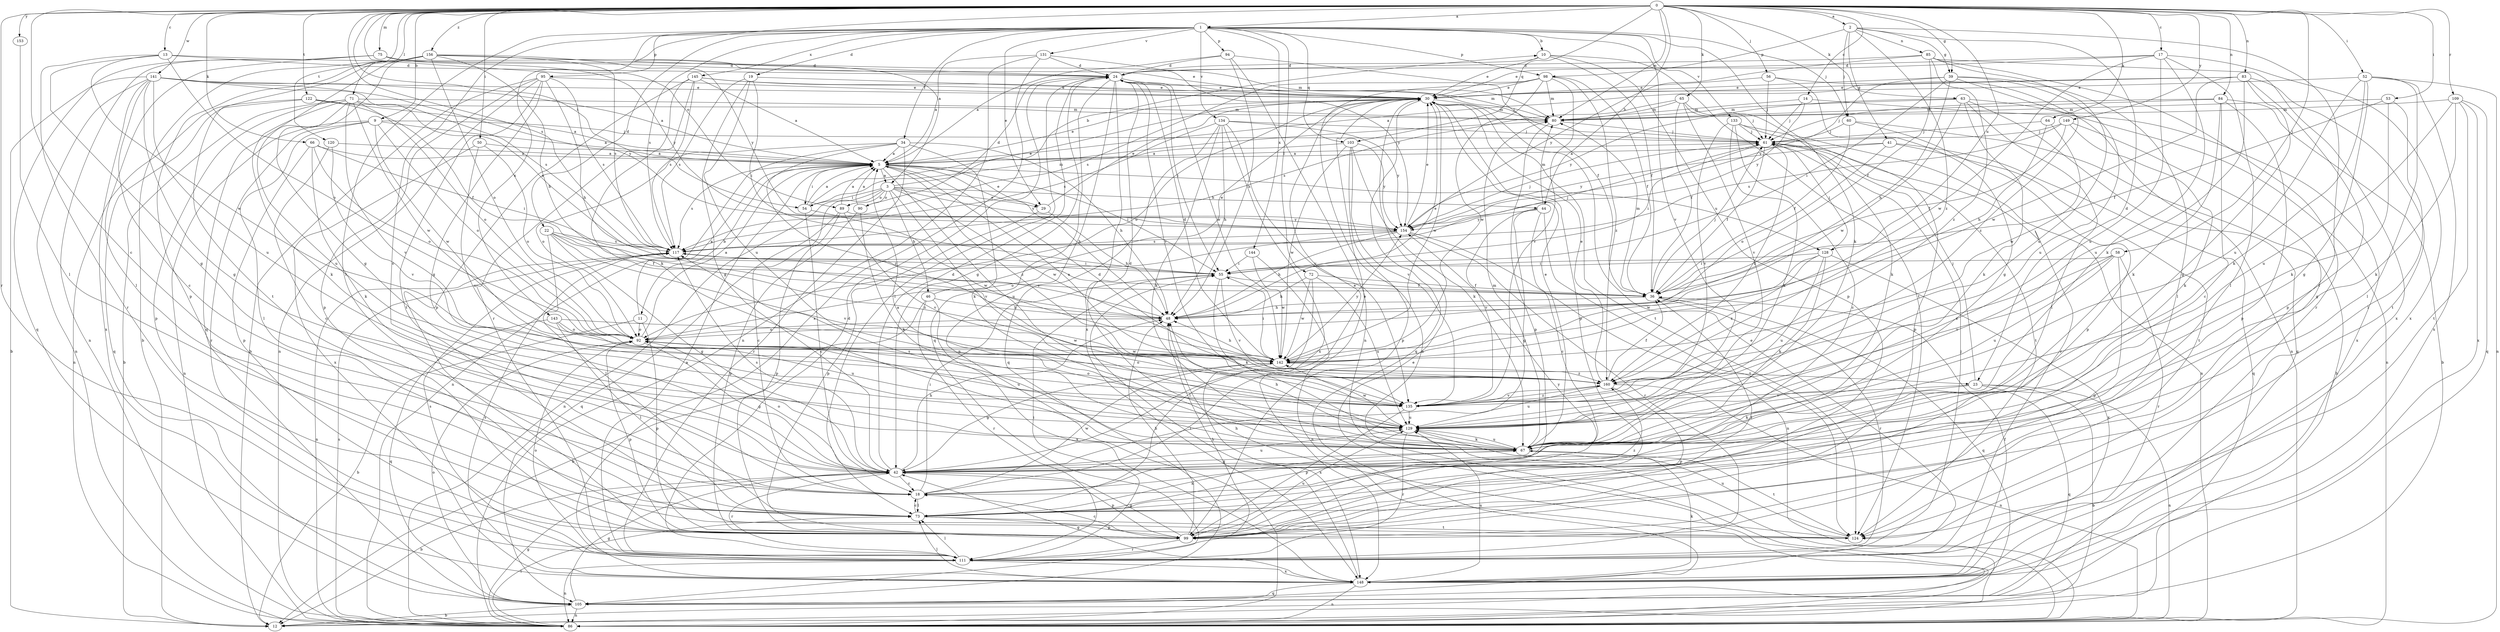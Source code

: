 strict digraph  {
0;
1;
2;
3;
5;
9;
10;
11;
12;
13;
14;
17;
18;
19;
22;
23;
24;
29;
30;
34;
36;
39;
41;
42;
44;
46;
48;
50;
52;
53;
54;
55;
56;
58;
60;
61;
63;
64;
65;
66;
67;
71;
72;
73;
75;
80;
83;
84;
85;
86;
89;
90;
92;
94;
95;
98;
99;
103;
105;
109;
111;
117;
120;
122;
124;
128;
129;
131;
133;
134;
135;
141;
142;
143;
144;
145;
148;
149;
153;
154;
156;
160;
0 -> 1  [label=a];
0 -> 2  [label=a];
0 -> 3  [label=a];
0 -> 9  [label=b];
0 -> 13  [label=c];
0 -> 14  [label=c];
0 -> 17  [label=c];
0 -> 18  [label=c];
0 -> 39  [label=g];
0 -> 44  [label=h];
0 -> 50  [label=i];
0 -> 52  [label=i];
0 -> 53  [label=i];
0 -> 54  [label=i];
0 -> 56  [label=j];
0 -> 58  [label=j];
0 -> 63  [label=k];
0 -> 64  [label=k];
0 -> 65  [label=k];
0 -> 66  [label=k];
0 -> 71  [label=l];
0 -> 75  [label=m];
0 -> 80  [label=m];
0 -> 83  [label=n];
0 -> 84  [label=n];
0 -> 89  [label=o];
0 -> 103  [label=q];
0 -> 109  [label=r];
0 -> 111  [label=r];
0 -> 117  [label=s];
0 -> 120  [label=t];
0 -> 122  [label=t];
0 -> 128  [label=u];
0 -> 141  [label=w];
0 -> 149  [label=y];
0 -> 153  [label=y];
0 -> 156  [label=z];
1 -> 10  [label=b];
1 -> 18  [label=c];
1 -> 19  [label=d];
1 -> 22  [label=d];
1 -> 29  [label=e];
1 -> 34  [label=f];
1 -> 60  [label=j];
1 -> 67  [label=k];
1 -> 72  [label=l];
1 -> 73  [label=l];
1 -> 94  [label=p];
1 -> 95  [label=p];
1 -> 98  [label=p];
1 -> 103  [label=q];
1 -> 117  [label=s];
1 -> 131  [label=v];
1 -> 133  [label=v];
1 -> 134  [label=v];
1 -> 135  [label=v];
1 -> 143  [label=x];
1 -> 144  [label=x];
1 -> 145  [label=x];
2 -> 23  [label=d];
2 -> 39  [label=g];
2 -> 41  [label=g];
2 -> 60  [label=j];
2 -> 85  [label=n];
2 -> 98  [label=p];
2 -> 124  [label=t];
2 -> 160  [label=z];
3 -> 10  [label=b];
3 -> 18  [label=c];
3 -> 29  [label=e];
3 -> 44  [label=h];
3 -> 46  [label=h];
3 -> 54  [label=i];
3 -> 86  [label=n];
3 -> 89  [label=o];
3 -> 90  [label=o];
3 -> 135  [label=v];
3 -> 142  [label=w];
3 -> 154  [label=y];
5 -> 3  [label=a];
5 -> 11  [label=b];
5 -> 23  [label=d];
5 -> 29  [label=e];
5 -> 30  [label=e];
5 -> 48  [label=h];
5 -> 54  [label=i];
5 -> 55  [label=i];
5 -> 117  [label=s];
5 -> 128  [label=u];
5 -> 129  [label=u];
5 -> 160  [label=z];
9 -> 5  [label=a];
9 -> 61  [label=j];
9 -> 73  [label=l];
9 -> 86  [label=n];
9 -> 92  [label=o];
9 -> 111  [label=r];
9 -> 142  [label=w];
10 -> 24  [label=d];
10 -> 30  [label=e];
10 -> 36  [label=f];
10 -> 99  [label=p];
10 -> 124  [label=t];
11 -> 5  [label=a];
11 -> 12  [label=b];
11 -> 92  [label=o];
11 -> 99  [label=p];
12 -> 30  [label=e];
13 -> 24  [label=d];
13 -> 42  [label=g];
13 -> 80  [label=m];
13 -> 92  [label=o];
13 -> 111  [label=r];
13 -> 142  [label=w];
14 -> 61  [label=j];
14 -> 80  [label=m];
14 -> 148  [label=x];
14 -> 154  [label=y];
17 -> 24  [label=d];
17 -> 30  [label=e];
17 -> 67  [label=k];
17 -> 73  [label=l];
17 -> 129  [label=u];
17 -> 142  [label=w];
17 -> 148  [label=x];
18 -> 30  [label=e];
18 -> 55  [label=i];
18 -> 73  [label=l];
18 -> 142  [label=w];
19 -> 30  [label=e];
19 -> 42  [label=g];
19 -> 55  [label=i];
19 -> 117  [label=s];
19 -> 129  [label=u];
22 -> 36  [label=f];
22 -> 42  [label=g];
22 -> 73  [label=l];
22 -> 117  [label=s];
22 -> 135  [label=v];
22 -> 160  [label=z];
23 -> 12  [label=b];
23 -> 61  [label=j];
23 -> 67  [label=k];
23 -> 86  [label=n];
23 -> 105  [label=q];
23 -> 135  [label=v];
24 -> 30  [label=e];
24 -> 42  [label=g];
24 -> 55  [label=i];
24 -> 61  [label=j];
24 -> 73  [label=l];
24 -> 86  [label=n];
24 -> 105  [label=q];
24 -> 135  [label=v];
24 -> 142  [label=w];
24 -> 148  [label=x];
29 -> 30  [label=e];
29 -> 48  [label=h];
29 -> 99  [label=p];
30 -> 80  [label=m];
30 -> 92  [label=o];
30 -> 99  [label=p];
30 -> 105  [label=q];
30 -> 124  [label=t];
30 -> 142  [label=w];
34 -> 5  [label=a];
34 -> 48  [label=h];
34 -> 67  [label=k];
34 -> 86  [label=n];
34 -> 92  [label=o];
34 -> 111  [label=r];
34 -> 160  [label=z];
36 -> 48  [label=h];
36 -> 61  [label=j];
36 -> 80  [label=m];
36 -> 105  [label=q];
36 -> 111  [label=r];
39 -> 30  [label=e];
39 -> 48  [label=h];
39 -> 55  [label=i];
39 -> 73  [label=l];
39 -> 129  [label=u];
39 -> 154  [label=y];
39 -> 160  [label=z];
41 -> 5  [label=a];
41 -> 92  [label=o];
41 -> 105  [label=q];
41 -> 124  [label=t];
41 -> 154  [label=y];
42 -> 12  [label=b];
42 -> 18  [label=c];
42 -> 24  [label=d];
42 -> 30  [label=e];
42 -> 48  [label=h];
42 -> 92  [label=o];
42 -> 99  [label=p];
42 -> 111  [label=r];
42 -> 117  [label=s];
42 -> 129  [label=u];
44 -> 18  [label=c];
44 -> 42  [label=g];
44 -> 80  [label=m];
44 -> 124  [label=t];
44 -> 135  [label=v];
44 -> 154  [label=y];
46 -> 12  [label=b];
46 -> 30  [label=e];
46 -> 48  [label=h];
46 -> 111  [label=r];
46 -> 148  [label=x];
48 -> 30  [label=e];
48 -> 92  [label=o];
48 -> 117  [label=s];
50 -> 5  [label=a];
50 -> 92  [label=o];
50 -> 129  [label=u];
50 -> 148  [label=x];
52 -> 30  [label=e];
52 -> 42  [label=g];
52 -> 67  [label=k];
52 -> 73  [label=l];
52 -> 86  [label=n];
52 -> 129  [label=u];
52 -> 148  [label=x];
53 -> 36  [label=f];
53 -> 67  [label=k];
53 -> 73  [label=l];
53 -> 80  [label=m];
54 -> 5  [label=a];
54 -> 18  [label=c];
54 -> 30  [label=e];
54 -> 80  [label=m];
54 -> 142  [label=w];
55 -> 36  [label=f];
55 -> 67  [label=k];
55 -> 135  [label=v];
56 -> 30  [label=e];
56 -> 42  [label=g];
56 -> 61  [label=j];
56 -> 86  [label=n];
58 -> 55  [label=i];
58 -> 99  [label=p];
58 -> 111  [label=r];
58 -> 129  [label=u];
58 -> 135  [label=v];
58 -> 160  [label=z];
60 -> 12  [label=b];
60 -> 36  [label=f];
60 -> 61  [label=j];
60 -> 99  [label=p];
61 -> 5  [label=a];
61 -> 36  [label=f];
61 -> 55  [label=i];
61 -> 111  [label=r];
61 -> 124  [label=t];
61 -> 160  [label=z];
63 -> 67  [label=k];
63 -> 73  [label=l];
63 -> 80  [label=m];
63 -> 86  [label=n];
63 -> 105  [label=q];
63 -> 142  [label=w];
63 -> 154  [label=y];
64 -> 48  [label=h];
64 -> 61  [label=j];
64 -> 142  [label=w];
65 -> 36  [label=f];
65 -> 61  [label=j];
65 -> 67  [label=k];
65 -> 80  [label=m];
65 -> 117  [label=s];
65 -> 135  [label=v];
66 -> 5  [label=a];
66 -> 55  [label=i];
66 -> 67  [label=k];
66 -> 92  [label=o];
66 -> 99  [label=p];
67 -> 5  [label=a];
67 -> 24  [label=d];
67 -> 30  [label=e];
67 -> 42  [label=g];
67 -> 48  [label=h];
67 -> 80  [label=m];
67 -> 117  [label=s];
67 -> 124  [label=t];
67 -> 129  [label=u];
71 -> 12  [label=b];
71 -> 67  [label=k];
71 -> 80  [label=m];
71 -> 92  [label=o];
71 -> 99  [label=p];
71 -> 117  [label=s];
71 -> 129  [label=u];
71 -> 135  [label=v];
71 -> 142  [label=w];
72 -> 36  [label=f];
72 -> 48  [label=h];
72 -> 73  [label=l];
72 -> 129  [label=u];
72 -> 142  [label=w];
73 -> 18  [label=c];
73 -> 67  [label=k];
73 -> 99  [label=p];
73 -> 124  [label=t];
73 -> 160  [label=z];
75 -> 24  [label=d];
75 -> 30  [label=e];
75 -> 73  [label=l];
75 -> 86  [label=n];
75 -> 105  [label=q];
75 -> 154  [label=y];
80 -> 61  [label=j];
80 -> 99  [label=p];
83 -> 5  [label=a];
83 -> 30  [label=e];
83 -> 42  [label=g];
83 -> 99  [label=p];
83 -> 124  [label=t];
83 -> 129  [label=u];
83 -> 142  [label=w];
84 -> 12  [label=b];
84 -> 18  [label=c];
84 -> 61  [label=j];
84 -> 67  [label=k];
84 -> 80  [label=m];
84 -> 99  [label=p];
85 -> 24  [label=d];
85 -> 36  [label=f];
85 -> 111  [label=r];
85 -> 129  [label=u];
85 -> 148  [label=x];
85 -> 154  [label=y];
85 -> 160  [label=z];
86 -> 42  [label=g];
86 -> 73  [label=l];
86 -> 117  [label=s];
89 -> 5  [label=a];
89 -> 99  [label=p];
89 -> 105  [label=q];
89 -> 135  [label=v];
89 -> 154  [label=y];
90 -> 5  [label=a];
90 -> 24  [label=d];
90 -> 67  [label=k];
90 -> 99  [label=p];
92 -> 5  [label=a];
92 -> 42  [label=g];
92 -> 99  [label=p];
92 -> 129  [label=u];
92 -> 142  [label=w];
94 -> 5  [label=a];
94 -> 24  [label=d];
94 -> 36  [label=f];
94 -> 48  [label=h];
94 -> 86  [label=n];
95 -> 12  [label=b];
95 -> 30  [label=e];
95 -> 42  [label=g];
95 -> 48  [label=h];
95 -> 86  [label=n];
95 -> 99  [label=p];
95 -> 117  [label=s];
95 -> 124  [label=t];
98 -> 30  [label=e];
98 -> 36  [label=f];
98 -> 80  [label=m];
98 -> 86  [label=n];
98 -> 117  [label=s];
98 -> 135  [label=v];
98 -> 142  [label=w];
98 -> 160  [label=z];
99 -> 18  [label=c];
99 -> 36  [label=f];
99 -> 42  [label=g];
99 -> 48  [label=h];
99 -> 111  [label=r];
99 -> 129  [label=u];
99 -> 154  [label=y];
103 -> 5  [label=a];
103 -> 67  [label=k];
103 -> 99  [label=p];
103 -> 135  [label=v];
103 -> 142  [label=w];
103 -> 154  [label=y];
105 -> 12  [label=b];
105 -> 42  [label=g];
105 -> 86  [label=n];
105 -> 92  [label=o];
109 -> 67  [label=k];
109 -> 80  [label=m];
109 -> 105  [label=q];
109 -> 124  [label=t];
109 -> 129  [label=u];
109 -> 148  [label=x];
111 -> 5  [label=a];
111 -> 24  [label=d];
111 -> 48  [label=h];
111 -> 55  [label=i];
111 -> 61  [label=j];
111 -> 73  [label=l];
111 -> 86  [label=n];
111 -> 92  [label=o];
111 -> 117  [label=s];
111 -> 148  [label=x];
117 -> 55  [label=i];
117 -> 61  [label=j];
117 -> 86  [label=n];
120 -> 5  [label=a];
120 -> 18  [label=c];
120 -> 135  [label=v];
122 -> 5  [label=a];
122 -> 36  [label=f];
122 -> 80  [label=m];
122 -> 86  [label=n];
122 -> 105  [label=q];
124 -> 48  [label=h];
124 -> 129  [label=u];
128 -> 55  [label=i];
128 -> 61  [label=j];
128 -> 67  [label=k];
128 -> 129  [label=u];
128 -> 142  [label=w];
128 -> 148  [label=x];
128 -> 160  [label=z];
129 -> 67  [label=k];
129 -> 111  [label=r];
129 -> 142  [label=w];
131 -> 5  [label=a];
131 -> 24  [label=d];
131 -> 86  [label=n];
131 -> 148  [label=x];
131 -> 154  [label=y];
133 -> 18  [label=c];
133 -> 61  [label=j];
133 -> 67  [label=k];
133 -> 86  [label=n];
133 -> 99  [label=p];
133 -> 135  [label=v];
134 -> 48  [label=h];
134 -> 61  [label=j];
134 -> 67  [label=k];
134 -> 105  [label=q];
134 -> 117  [label=s];
134 -> 135  [label=v];
134 -> 148  [label=x];
134 -> 154  [label=y];
135 -> 92  [label=o];
135 -> 99  [label=p];
135 -> 129  [label=u];
135 -> 160  [label=z];
141 -> 5  [label=a];
141 -> 12  [label=b];
141 -> 18  [label=c];
141 -> 30  [label=e];
141 -> 42  [label=g];
141 -> 86  [label=n];
141 -> 117  [label=s];
141 -> 129  [label=u];
141 -> 148  [label=x];
141 -> 154  [label=y];
142 -> 24  [label=d];
142 -> 42  [label=g];
142 -> 48  [label=h];
142 -> 55  [label=i];
142 -> 148  [label=x];
142 -> 154  [label=y];
142 -> 160  [label=z];
143 -> 73  [label=l];
143 -> 92  [label=o];
143 -> 105  [label=q];
143 -> 129  [label=u];
143 -> 142  [label=w];
144 -> 55  [label=i];
144 -> 86  [label=n];
144 -> 142  [label=w];
145 -> 5  [label=a];
145 -> 30  [label=e];
145 -> 67  [label=k];
145 -> 80  [label=m];
145 -> 99  [label=p];
145 -> 111  [label=r];
145 -> 117  [label=s];
148 -> 30  [label=e];
148 -> 36  [label=f];
148 -> 42  [label=g];
148 -> 55  [label=i];
148 -> 67  [label=k];
148 -> 73  [label=l];
148 -> 86  [label=n];
148 -> 105  [label=q];
148 -> 117  [label=s];
148 -> 129  [label=u];
149 -> 36  [label=f];
149 -> 42  [label=g];
149 -> 61  [label=j];
149 -> 67  [label=k];
149 -> 117  [label=s];
153 -> 73  [label=l];
154 -> 30  [label=e];
154 -> 48  [label=h];
154 -> 61  [label=j];
154 -> 86  [label=n];
154 -> 92  [label=o];
154 -> 111  [label=r];
154 -> 117  [label=s];
156 -> 12  [label=b];
156 -> 24  [label=d];
156 -> 42  [label=g];
156 -> 48  [label=h];
156 -> 92  [label=o];
156 -> 99  [label=p];
156 -> 105  [label=q];
156 -> 117  [label=s];
156 -> 124  [label=t];
156 -> 154  [label=y];
160 -> 5  [label=a];
160 -> 30  [label=e];
160 -> 36  [label=f];
160 -> 86  [label=n];
160 -> 92  [label=o];
160 -> 99  [label=p];
160 -> 129  [label=u];
160 -> 135  [label=v];
}
